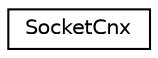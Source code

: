 digraph "Graphical Class Hierarchy"
{
 // LATEX_PDF_SIZE
  edge [fontname="Helvetica",fontsize="10",labelfontname="Helvetica",labelfontsize="10"];
  node [fontname="Helvetica",fontsize="10",shape=record];
  rankdir="LR";
  Node0 [label="SocketCnx",height=0.2,width=0.4,color="black", fillcolor="white", style="filled",URL="$classSocketCnx.html",tooltip="Connection with a given client. Each SocketCnx uses a different thread."];
}
